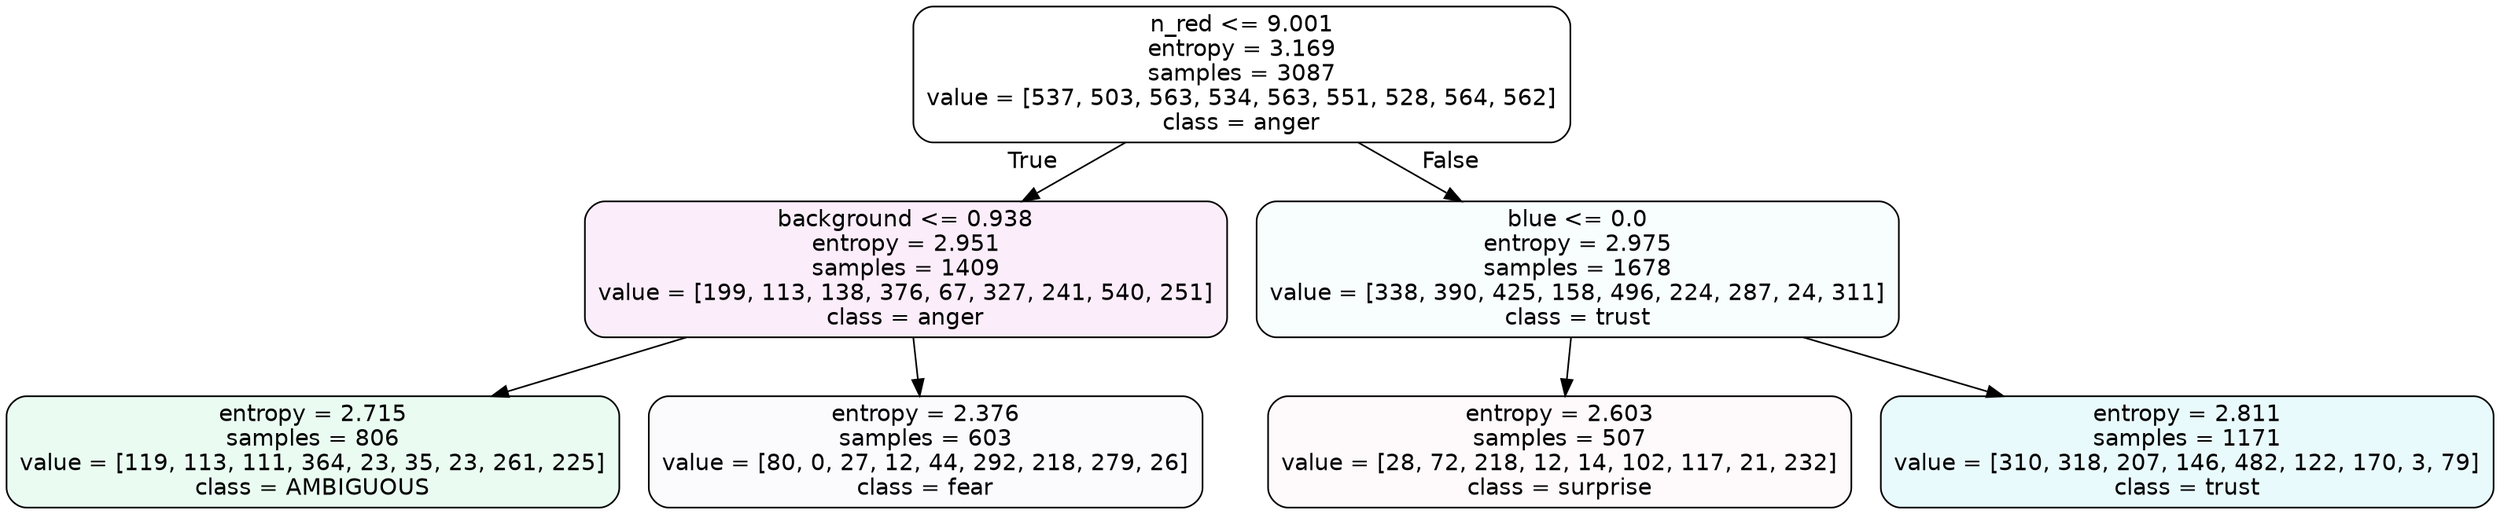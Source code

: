 digraph Tree {
node [shape=box, style="filled, rounded", color="black", fontname=helvetica] ;
edge [fontname=helvetica] ;
0 [label="n_red <= 9.001\nentropy = 3.169\nsamples = 3087\nvalue = [537, 503, 563, 534, 563, 551, 528, 564, 562]\nclass = anger", fillcolor="#e539d700"] ;
1 [label="background <= 0.938\nentropy = 2.951\nsamples = 1409\nvalue = [199, 113, 138, 376, 67, 327, 241, 540, 251]\nclass = anger", fillcolor="#e539d716"] ;
0 -> 1 [labeldistance=2.5, labelangle=45, headlabel="True"] ;
2 [label="entropy = 2.715\nsamples = 806\nvalue = [119, 113, 111, 364, 23, 35, 23, 261, 225]\nclass = AMBIGUOUS", fillcolor="#39e5811a"] ;
1 -> 2 ;
3 [label="entropy = 2.376\nsamples = 603\nvalue = [80, 0, 27, 12, 44, 292, 218, 279, 26]\nclass = fear", fillcolor="#3964e505"] ;
1 -> 3 ;
4 [label="blue <= 0.0\nentropy = 2.975\nsamples = 1678\nvalue = [338, 390, 425, 158, 496, 224, 287, 24, 311]\nclass = trust", fillcolor="#39d7e508"] ;
0 -> 4 [labeldistance=2.5, labelangle=-45, headlabel="False"] ;
5 [label="entropy = 2.603\nsamples = 507\nvalue = [28, 72, 218, 12, 14, 102, 117, 21, 232]\nclass = surprise", fillcolor="#e5396406"] ;
4 -> 5 ;
6 [label="entropy = 2.811\nsamples = 1171\nvalue = [310, 318, 207, 146, 482, 122, 170, 3, 79]\nclass = trust", fillcolor="#39d7e51c"] ;
4 -> 6 ;
}